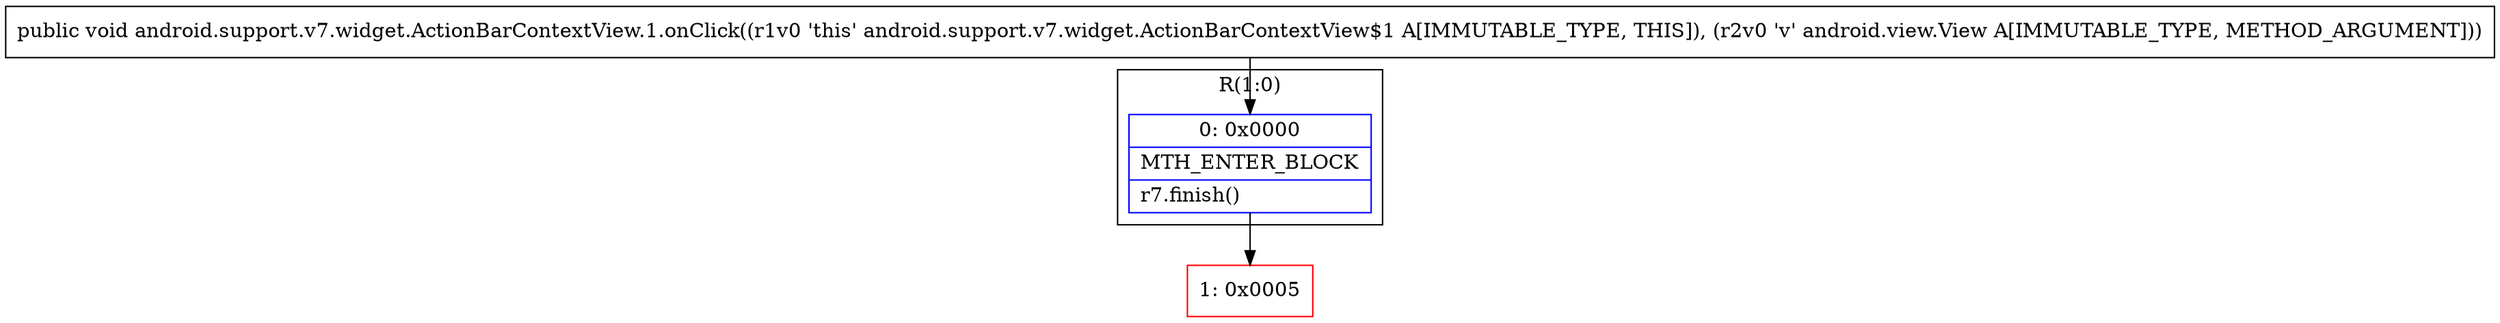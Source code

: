 digraph "CFG forandroid.support.v7.widget.ActionBarContextView.1.onClick(Landroid\/view\/View;)V" {
subgraph cluster_Region_1941282857 {
label = "R(1:0)";
node [shape=record,color=blue];
Node_0 [shape=record,label="{0\:\ 0x0000|MTH_ENTER_BLOCK\l|r7.finish()\l}"];
}
Node_1 [shape=record,color=red,label="{1\:\ 0x0005}"];
MethodNode[shape=record,label="{public void android.support.v7.widget.ActionBarContextView.1.onClick((r1v0 'this' android.support.v7.widget.ActionBarContextView$1 A[IMMUTABLE_TYPE, THIS]), (r2v0 'v' android.view.View A[IMMUTABLE_TYPE, METHOD_ARGUMENT])) }"];
MethodNode -> Node_0;
Node_0 -> Node_1;
}

